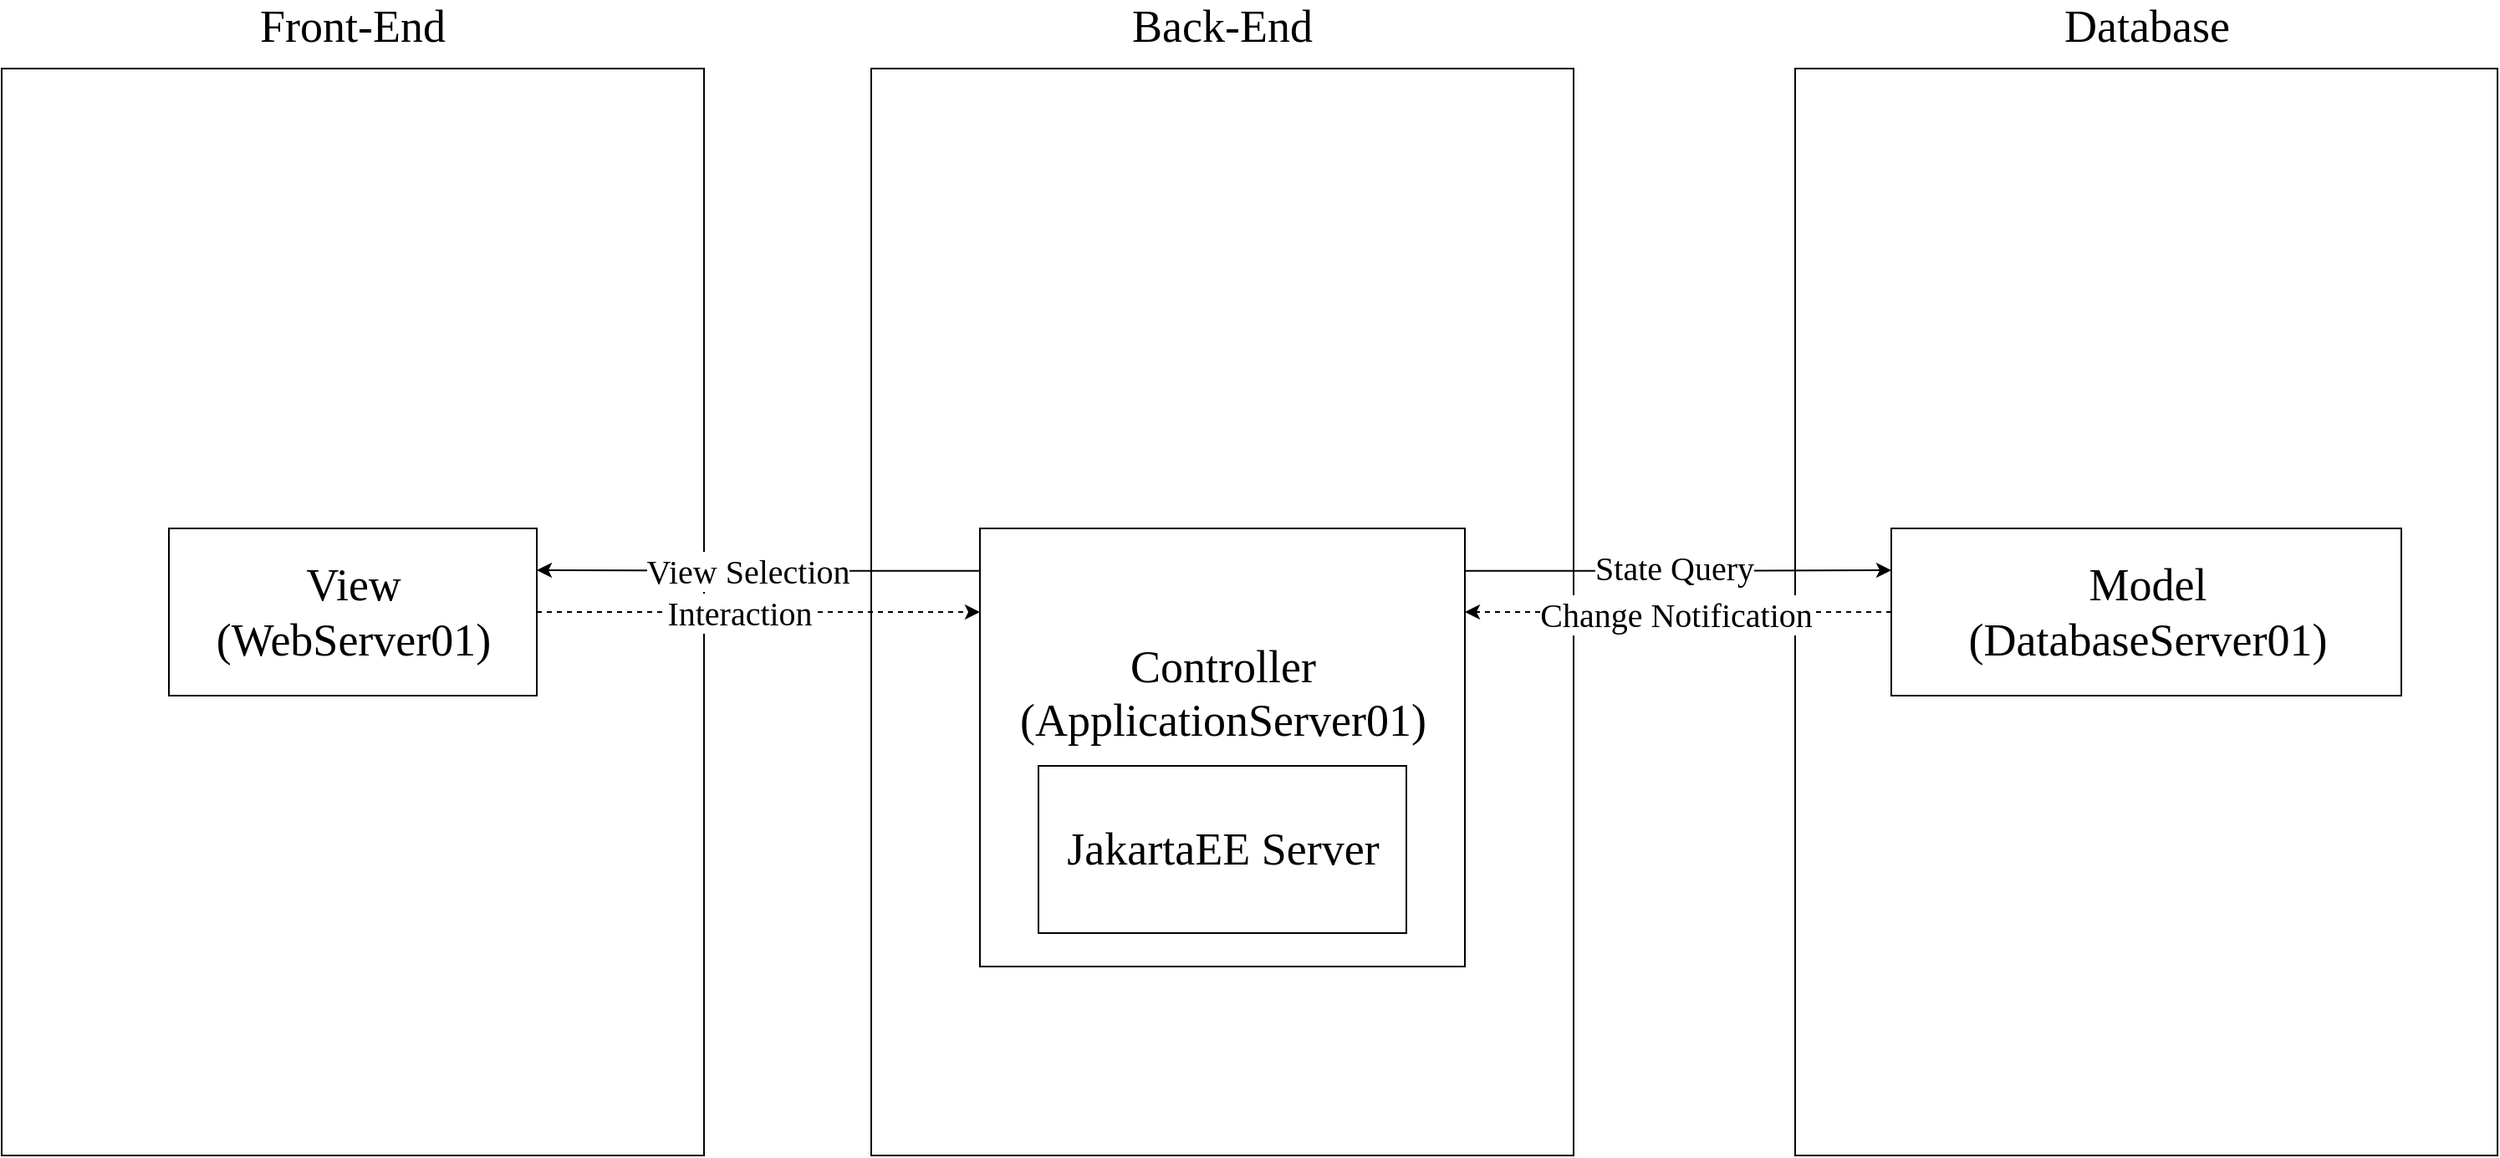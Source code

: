 <mxfile version="14.9.6" type="device"><diagram id="BePrk_eZBdCwSjewOOpq" name="Page-1"><mxGraphModel dx="2370" dy="1370" grid="1" gridSize="10" guides="1" tooltips="1" connect="1" arrows="1" fold="1" page="1" pageScale="1" pageWidth="850" pageHeight="1100" math="0" shadow="0"><root><mxCell id="0"/><mxCell id="1" parent="0"/><mxCell id="uvESl-yX0KwcPm_iF9Ae-17" value="" style="rounded=0;whiteSpace=wrap;html=1;fontFamily=Tahoma;fontSize=27;fillColor=none;" vertex="1" parent="1"><mxGeometry x="630" y="243" width="420" height="650" as="geometry"/></mxCell><mxCell id="uvESl-yX0KwcPm_iF9Ae-19" value="" style="rounded=0;whiteSpace=wrap;html=1;fontFamily=Tahoma;fontSize=27;fillColor=none;" vertex="1" parent="1"><mxGeometry x="110" y="243" width="420" height="650" as="geometry"/></mxCell><mxCell id="uvESl-yX0KwcPm_iF9Ae-18" value="" style="rounded=0;whiteSpace=wrap;html=1;fontFamily=Tahoma;fontSize=27;fillColor=none;" vertex="1" parent="1"><mxGeometry x="1182.5" y="243" width="420" height="650" as="geometry"/></mxCell><mxCell id="uvESl-yX0KwcPm_iF9Ae-27" style="edgeStyle=orthogonalEdgeStyle;rounded=0;orthogonalLoop=1;jettySize=auto;html=1;fontFamily=Tahoma;fontSize=27;dashed=1;" edge="1" parent="1" source="uvESl-yX0KwcPm_iF9Ae-1"><mxGeometry relative="1" as="geometry"><mxPoint x="985" y="568" as="targetPoint"/></mxGeometry></mxCell><mxCell id="uvESl-yX0KwcPm_iF9Ae-28" value="Change Notification" style="edgeLabel;html=1;align=center;verticalAlign=middle;resizable=0;points=[];fontSize=20;fontFamily=Tahoma;" vertex="1" connectable="0" parent="uvESl-yX0KwcPm_iF9Ae-27"><mxGeometry x="0.195" relative="1" as="geometry"><mxPoint x="23" as="offset"/></mxGeometry></mxCell><mxCell id="uvESl-yX0KwcPm_iF9Ae-1" value="Model&lt;br&gt;(DatabaseServer01)" style="html=1;fontFamily=Tahoma;fontSize=27;" vertex="1" parent="1"><mxGeometry x="1240" y="518" width="305" height="100" as="geometry"/></mxCell><mxCell id="uvESl-yX0KwcPm_iF9Ae-7" style="edgeStyle=orthogonalEdgeStyle;rounded=0;orthogonalLoop=1;jettySize=auto;html=1;exitX=0.002;exitY=0.097;exitDx=0;exitDy=0;entryX=1;entryY=0.25;entryDx=0;entryDy=0;fontFamily=Tahoma;fontSize=27;exitPerimeter=0;" edge="1" parent="1" source="uvESl-yX0KwcPm_iF9Ae-2" target="uvESl-yX0KwcPm_iF9Ae-3"><mxGeometry relative="1" as="geometry"/></mxCell><mxCell id="uvESl-yX0KwcPm_iF9Ae-24" value="View Selection" style="edgeLabel;html=1;align=center;verticalAlign=middle;resizable=0;points=[];fontSize=20;fontFamily=Tahoma;" vertex="1" connectable="0" parent="uvESl-yX0KwcPm_iF9Ae-7"><mxGeometry x="0.057" relative="1" as="geometry"><mxPoint as="offset"/></mxGeometry></mxCell><mxCell id="uvESl-yX0KwcPm_iF9Ae-9" style="edgeStyle=orthogonalEdgeStyle;rounded=0;orthogonalLoop=1;jettySize=auto;html=1;exitX=0.998;exitY=0.097;exitDx=0;exitDy=0;entryX=0;entryY=0.25;entryDx=0;entryDy=0;fontFamily=Tahoma;fontSize=27;exitPerimeter=0;" edge="1" parent="1" source="uvESl-yX0KwcPm_iF9Ae-2" target="uvESl-yX0KwcPm_iF9Ae-1"><mxGeometry relative="1" as="geometry"/></mxCell><mxCell id="uvESl-yX0KwcPm_iF9Ae-25" value="State Query" style="edgeLabel;html=1;align=center;verticalAlign=middle;resizable=0;points=[];fontSize=20;fontFamily=Tahoma;" vertex="1" connectable="0" parent="uvESl-yX0KwcPm_iF9Ae-9"><mxGeometry x="-0.086" relative="1" as="geometry"><mxPoint x="8" y="-3" as="offset"/></mxGeometry></mxCell><mxCell id="uvESl-yX0KwcPm_iF9Ae-2" value="Controller&lt;br&gt;(ApplicationServer01)&lt;br&gt;&lt;br&gt;&lt;br&gt;" style="html=1;fontFamily=Tahoma;fontSize=27;" vertex="1" parent="1"><mxGeometry x="695" y="518" width="290" height="262" as="geometry"/></mxCell><mxCell id="uvESl-yX0KwcPm_iF9Ae-8" style="edgeStyle=orthogonalEdgeStyle;rounded=0;orthogonalLoop=1;jettySize=auto;html=1;exitX=1;exitY=0.5;exitDx=0;exitDy=0;fontFamily=Tahoma;fontSize=27;dashed=1;" edge="1" parent="1" source="uvESl-yX0KwcPm_iF9Ae-3"><mxGeometry relative="1" as="geometry"><mxPoint x="695" y="568" as="targetPoint"/></mxGeometry></mxCell><mxCell id="uvESl-yX0KwcPm_iF9Ae-23" value="Interaction" style="edgeLabel;html=1;align=center;verticalAlign=middle;resizable=0;points=[];fontSize=20;fontFamily=Tahoma;" vertex="1" connectable="0" parent="uvESl-yX0KwcPm_iF9Ae-8"><mxGeometry x="-0.115" y="-1" relative="1" as="geometry"><mxPoint x="3" y="-1" as="offset"/></mxGeometry></mxCell><mxCell id="uvESl-yX0KwcPm_iF9Ae-3" value="View&lt;br&gt;(WebServer01)" style="html=1;fontFamily=Tahoma;fontSize=27;" vertex="1" parent="1"><mxGeometry x="210" y="518" width="220" height="100" as="geometry"/></mxCell><mxCell id="uvESl-yX0KwcPm_iF9Ae-20" value="Front-End" style="text;html=1;strokeColor=none;fillColor=none;align=center;verticalAlign=middle;whiteSpace=wrap;rounded=0;fontFamily=Tahoma;fontSize=27;" vertex="1" parent="1"><mxGeometry x="245" y="208" width="150" height="20" as="geometry"/></mxCell><mxCell id="uvESl-yX0KwcPm_iF9Ae-21" value="Back-End" style="text;html=1;strokeColor=none;fillColor=none;align=center;verticalAlign=middle;whiteSpace=wrap;rounded=0;fontFamily=Tahoma;fontSize=27;" vertex="1" parent="1"><mxGeometry x="765" y="208" width="150" height="20" as="geometry"/></mxCell><mxCell id="uvESl-yX0KwcPm_iF9Ae-22" value="Database" style="text;html=1;strokeColor=none;fillColor=none;align=center;verticalAlign=middle;whiteSpace=wrap;rounded=0;fontFamily=Tahoma;fontSize=27;" vertex="1" parent="1"><mxGeometry x="1317.5" y="208" width="150" height="20" as="geometry"/></mxCell><mxCell id="uvESl-yX0KwcPm_iF9Ae-29" value="JakartaEE Server" style="html=1;fontFamily=Tahoma;fontSize=27;" vertex="1" parent="1"><mxGeometry x="730" y="660" width="220" height="100" as="geometry"/></mxCell></root></mxGraphModel></diagram></mxfile>